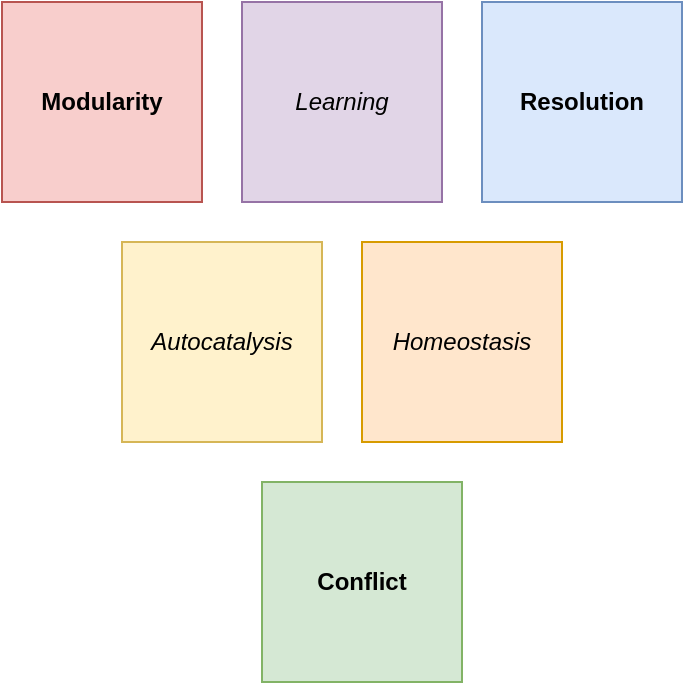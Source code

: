 <mxfile version="13.6.5" type="github"><diagram id="23cd3d57-70d3-aa07-4344-c8512c3c706a" name="Page-1"><mxGraphModel dx="648" dy="415" grid="1" gridSize="10" guides="1" tooltips="1" connect="1" arrows="1" fold="1" page="1" pageScale="1" pageWidth="850" pageHeight="1100" background="#ffffff" math="0" shadow="0"><root><mxCell id="0"/><mxCell id="1" parent="0"/><mxCell id="KarUgZ8UHz0DI5fR4_Vn-26" value="&lt;span&gt;&lt;b&gt;Modularity&lt;/b&gt;&lt;/span&gt;" style="whiteSpace=wrap;html=1;aspect=fixed;fillColor=#f8cecc;strokeColor=#b85450;" parent="1" vertex="1"><mxGeometry x="150" y="50" width="100" height="100" as="geometry"/></mxCell><mxCell id="KarUgZ8UHz0DI5fR4_Vn-27" value="&lt;i&gt;Learning&lt;/i&gt;" style="whiteSpace=wrap;html=1;aspect=fixed;fillColor=#e1d5e7;strokeColor=#9673a6;" parent="1" vertex="1"><mxGeometry x="270" y="50" width="100" height="100" as="geometry"/></mxCell><mxCell id="KarUgZ8UHz0DI5fR4_Vn-28" value="&lt;b&gt;Resolution&lt;/b&gt;" style="whiteSpace=wrap;html=1;aspect=fixed;fillColor=#dae8fc;strokeColor=#6c8ebf;" parent="1" vertex="1"><mxGeometry x="390" y="50" width="100" height="100" as="geometry"/></mxCell><mxCell id="KarUgZ8UHz0DI5fR4_Vn-29" value="&lt;i&gt;Autocatalysis&lt;/i&gt;" style="whiteSpace=wrap;html=1;aspect=fixed;fillColor=#fff2cc;strokeColor=#d6b656;" parent="1" vertex="1"><mxGeometry x="210" y="170" width="100" height="100" as="geometry"/></mxCell><mxCell id="KarUgZ8UHz0DI5fR4_Vn-30" value="&lt;i&gt;Homeostasis&lt;/i&gt;" style="whiteSpace=wrap;html=1;aspect=fixed;fillColor=#ffe6cc;strokeColor=#d79b00;" parent="1" vertex="1"><mxGeometry x="330" y="170" width="100" height="100" as="geometry"/></mxCell><mxCell id="KarUgZ8UHz0DI5fR4_Vn-31" value="&lt;b&gt;&lt;font style=&quot;font-size: 12px&quot;&gt;Conflict&lt;br&gt;&lt;/font&gt;&lt;/b&gt;" style="whiteSpace=wrap;html=1;aspect=fixed;fillColor=#d5e8d4;strokeColor=#82b366;" parent="1" vertex="1"><mxGeometry x="280" y="290" width="100" height="100" as="geometry"/></mxCell></root></mxGraphModel></diagram></mxfile>
